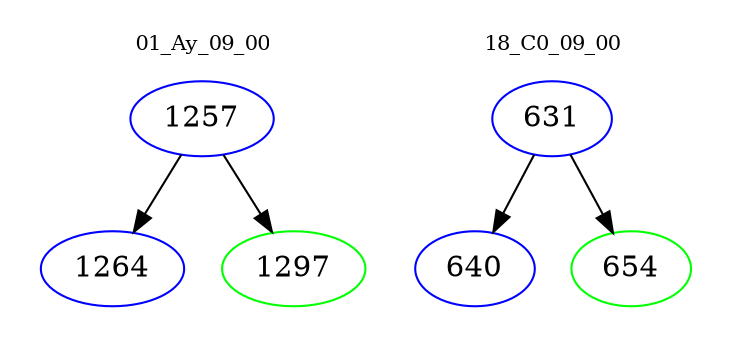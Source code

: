 digraph{
subgraph cluster_0 {
color = white
label = "01_Ay_09_00";
fontsize=10;
T0_1257 [label="1257", color="blue"]
T0_1257 -> T0_1264 [color="black"]
T0_1264 [label="1264", color="blue"]
T0_1257 -> T0_1297 [color="black"]
T0_1297 [label="1297", color="green"]
}
subgraph cluster_1 {
color = white
label = "18_C0_09_00";
fontsize=10;
T1_631 [label="631", color="blue"]
T1_631 -> T1_640 [color="black"]
T1_640 [label="640", color="blue"]
T1_631 -> T1_654 [color="black"]
T1_654 [label="654", color="green"]
}
}
